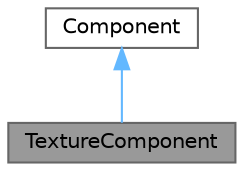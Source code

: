 digraph "TextureComponent"
{
 // LATEX_PDF_SIZE
  bgcolor="transparent";
  edge [fontname=Helvetica,fontsize=10,labelfontname=Helvetica,labelfontsize=10];
  node [fontname=Helvetica,fontsize=10,shape=box,height=0.2,width=0.4];
  Node1 [id="Node000001",label="TextureComponent",height=0.2,width=0.4,color="gray40", fillcolor="grey60", style="filled", fontcolor="black",tooltip="The TextureComponent struct represents a component responsible for rendering textures."];
  Node2 -> Node1 [id="edge1_Node000001_Node000002",dir="back",color="steelblue1",style="solid",tooltip=" "];
  Node2 [id="Node000002",label="Component",height=0.2,width=0.4,color="gray40", fillcolor="white", style="filled",URL="$struct_component.html",tooltip="The Component struct represents a base class for all components attached to game entities."];
}

